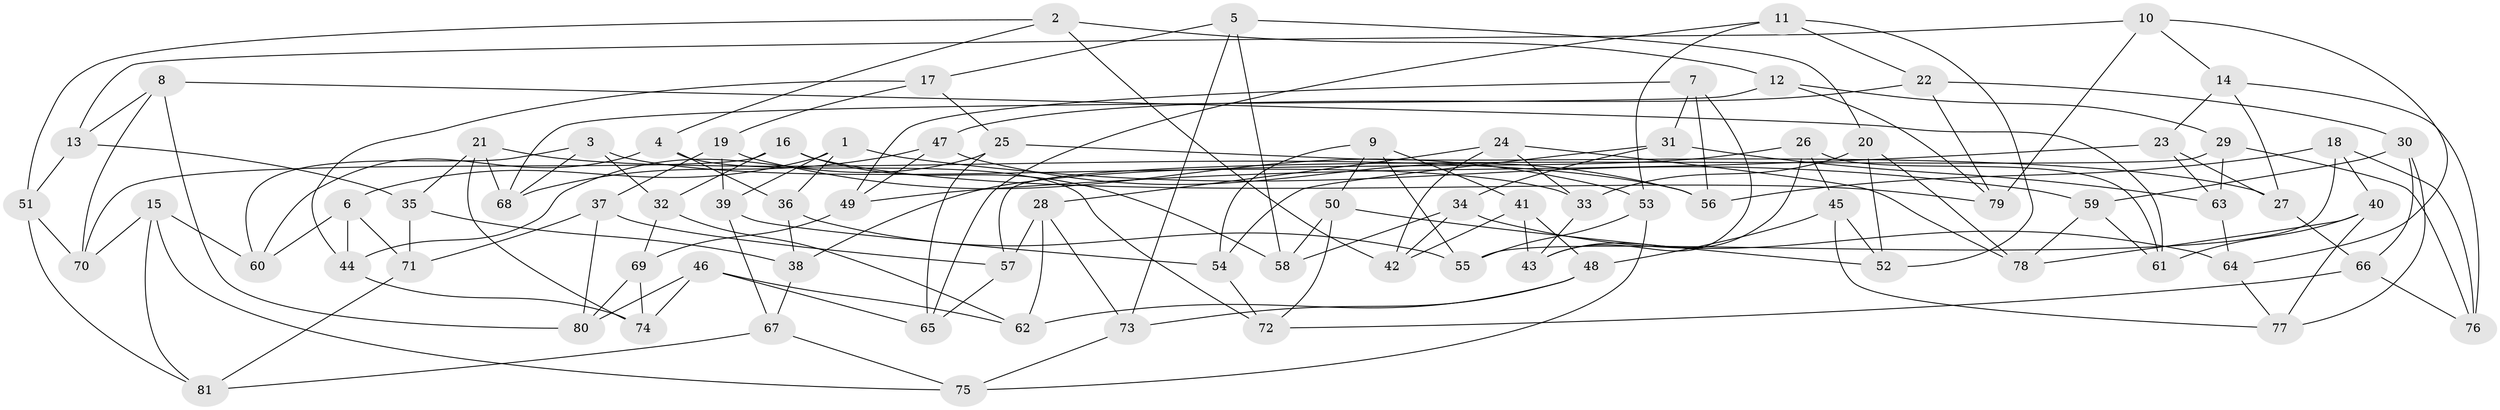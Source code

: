 // coarse degree distribution, {11: 0.03508771929824561, 4: 0.7719298245614035, 10: 0.05263157894736842, 9: 0.017543859649122806, 3: 0.12280701754385964}
// Generated by graph-tools (version 1.1) at 2025/53/03/04/25 22:53:31]
// undirected, 81 vertices, 162 edges
graph export_dot {
  node [color=gray90,style=filled];
  1;
  2;
  3;
  4;
  5;
  6;
  7;
  8;
  9;
  10;
  11;
  12;
  13;
  14;
  15;
  16;
  17;
  18;
  19;
  20;
  21;
  22;
  23;
  24;
  25;
  26;
  27;
  28;
  29;
  30;
  31;
  32;
  33;
  34;
  35;
  36;
  37;
  38;
  39;
  40;
  41;
  42;
  43;
  44;
  45;
  46;
  47;
  48;
  49;
  50;
  51;
  52;
  53;
  54;
  55;
  56;
  57;
  58;
  59;
  60;
  61;
  62;
  63;
  64;
  65;
  66;
  67;
  68;
  69;
  70;
  71;
  72;
  73;
  74;
  75;
  76;
  77;
  78;
  79;
  80;
  81;
  1 -- 6;
  1 -- 36;
  1 -- 59;
  1 -- 39;
  2 -- 12;
  2 -- 51;
  2 -- 42;
  2 -- 4;
  3 -- 32;
  3 -- 33;
  3 -- 60;
  3 -- 68;
  4 -- 72;
  4 -- 36;
  4 -- 60;
  5 -- 73;
  5 -- 20;
  5 -- 17;
  5 -- 58;
  6 -- 44;
  6 -- 71;
  6 -- 60;
  7 -- 49;
  7 -- 31;
  7 -- 56;
  7 -- 43;
  8 -- 70;
  8 -- 13;
  8 -- 80;
  8 -- 61;
  9 -- 54;
  9 -- 55;
  9 -- 41;
  9 -- 50;
  10 -- 14;
  10 -- 13;
  10 -- 64;
  10 -- 79;
  11 -- 22;
  11 -- 65;
  11 -- 52;
  11 -- 53;
  12 -- 29;
  12 -- 79;
  12 -- 68;
  13 -- 35;
  13 -- 51;
  14 -- 27;
  14 -- 76;
  14 -- 23;
  15 -- 81;
  15 -- 60;
  15 -- 75;
  15 -- 70;
  16 -- 58;
  16 -- 79;
  16 -- 32;
  16 -- 70;
  17 -- 19;
  17 -- 25;
  17 -- 44;
  18 -- 40;
  18 -- 76;
  18 -- 55;
  18 -- 56;
  19 -- 37;
  19 -- 53;
  19 -- 39;
  20 -- 78;
  20 -- 33;
  20 -- 52;
  21 -- 74;
  21 -- 56;
  21 -- 68;
  21 -- 35;
  22 -- 79;
  22 -- 30;
  22 -- 47;
  23 -- 49;
  23 -- 27;
  23 -- 63;
  24 -- 33;
  24 -- 42;
  24 -- 78;
  24 -- 28;
  25 -- 27;
  25 -- 65;
  25 -- 44;
  26 -- 45;
  26 -- 38;
  26 -- 43;
  26 -- 61;
  27 -- 66;
  28 -- 62;
  28 -- 57;
  28 -- 73;
  29 -- 63;
  29 -- 57;
  29 -- 76;
  30 -- 77;
  30 -- 59;
  30 -- 66;
  31 -- 63;
  31 -- 54;
  31 -- 34;
  32 -- 69;
  32 -- 62;
  33 -- 43;
  34 -- 64;
  34 -- 42;
  34 -- 58;
  35 -- 38;
  35 -- 71;
  36 -- 55;
  36 -- 38;
  37 -- 80;
  37 -- 71;
  37 -- 57;
  38 -- 67;
  39 -- 54;
  39 -- 67;
  40 -- 61;
  40 -- 78;
  40 -- 77;
  41 -- 43;
  41 -- 42;
  41 -- 48;
  44 -- 74;
  45 -- 52;
  45 -- 77;
  45 -- 48;
  46 -- 80;
  46 -- 65;
  46 -- 62;
  46 -- 74;
  47 -- 49;
  47 -- 56;
  47 -- 68;
  48 -- 62;
  48 -- 73;
  49 -- 69;
  50 -- 58;
  50 -- 52;
  50 -- 72;
  51 -- 81;
  51 -- 70;
  53 -- 75;
  53 -- 55;
  54 -- 72;
  57 -- 65;
  59 -- 78;
  59 -- 61;
  63 -- 64;
  64 -- 77;
  66 -- 72;
  66 -- 76;
  67 -- 75;
  67 -- 81;
  69 -- 74;
  69 -- 80;
  71 -- 81;
  73 -- 75;
}
